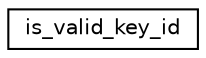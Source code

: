 digraph "Graphical Class Hierarchy"
{
 // INTERACTIVE_SVG=YES
 // LATEX_PDF_SIZE
  edge [fontname="Helvetica",fontsize="10",labelfontname="Helvetica",labelfontsize="10"];
  node [fontname="Helvetica",fontsize="10",shape=record];
  rankdir="LR";
  Node0 [label="is_valid_key_id",height=0.2,width=0.4,color="black", fillcolor="white", style="filled",URL="$interfaceyaml__parser__mod_1_1is__valid__key__id.html",tooltip="Private c function that checks if a key_id is valid (see yaml_parser_binding.c)"];
}
